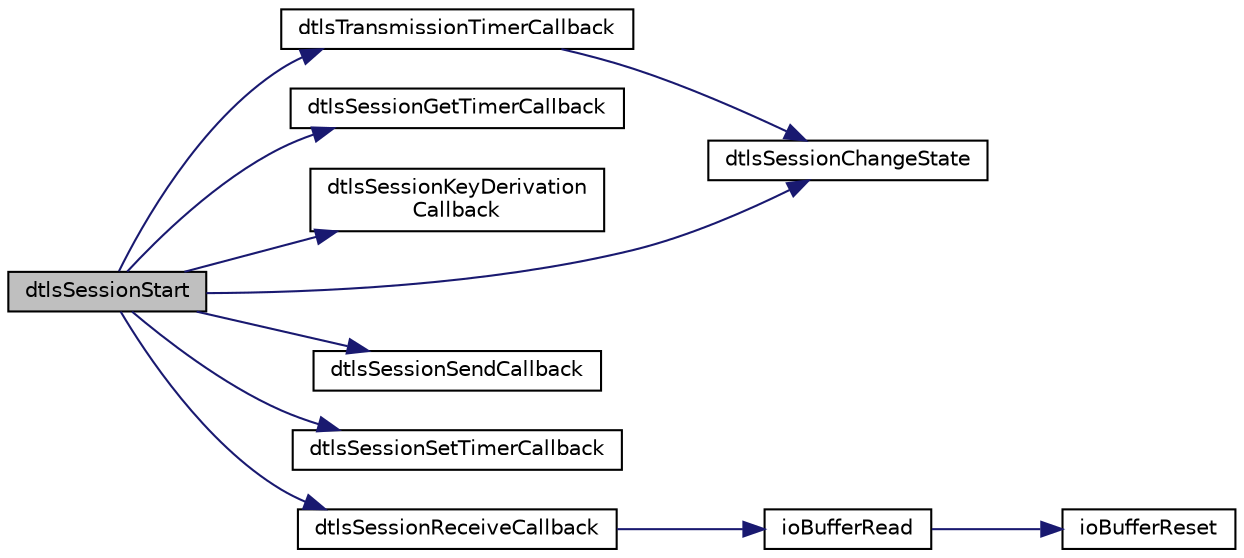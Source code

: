 digraph "dtlsSessionStart"
{
 // LATEX_PDF_SIZE
  edge [fontname="Helvetica",fontsize="10",labelfontname="Helvetica",labelfontsize="10"];
  node [fontname="Helvetica",fontsize="10",shape=record];
  rankdir="LR";
  Node1 [label="dtlsSessionStart",height=0.2,width=0.4,color="black", fillcolor="grey75", style="filled", fontcolor="black",tooltip=" "];
  Node1 -> Node2 [color="midnightblue",fontsize="10",style="solid",fontname="Helvetica"];
  Node2 [label="dtlsSessionChangeState",height=0.2,width=0.4,color="black", fillcolor="white", style="filled",URL="$Dtls_8c.html#ac7d96e418743c4a3c14e2e766340734c",tooltip=" "];
  Node1 -> Node3 [color="midnightblue",fontsize="10",style="solid",fontname="Helvetica"];
  Node3 [label="dtlsSessionGetTimerCallback",height=0.2,width=0.4,color="black", fillcolor="white", style="filled",URL="$Dtls__mbedtls_8c.html#a2e23c7ed12431fc6cc745c277d9cdfe7",tooltip=" "];
  Node1 -> Node4 [color="midnightblue",fontsize="10",style="solid",fontname="Helvetica"];
  Node4 [label="dtlsSessionKeyDerivation\lCallback",height=0.2,width=0.4,color="black", fillcolor="white", style="filled",URL="$Dtls__mbedtls_8c.html#acb76c8f97caeeed13b80dce1adb0ccad",tooltip=" "];
  Node1 -> Node5 [color="midnightblue",fontsize="10",style="solid",fontname="Helvetica"];
  Node5 [label="dtlsSessionReceiveCallback",height=0.2,width=0.4,color="black", fillcolor="white", style="filled",URL="$Dtls__mbedtls_8c.html#a1587189b7d49a6d1e3a51106638e2b8a",tooltip=" "];
  Node5 -> Node6 [color="midnightblue",fontsize="10",style="solid",fontname="Helvetica"];
  Node6 [label="ioBufferRead",height=0.2,width=0.4,color="black", fillcolor="white", style="filled",URL="$IOBuffer_8c.html#a843a7453279a2960b0dda4d7d7afa45e",tooltip=" "];
  Node6 -> Node7 [color="midnightblue",fontsize="10",style="solid",fontname="Helvetica"];
  Node7 [label="ioBufferReset",height=0.2,width=0.4,color="black", fillcolor="white", style="filled",URL="$IOBuffer_8c.html#a04baed52cfc34b413a5dd087bf197c06",tooltip=" "];
  Node1 -> Node8 [color="midnightblue",fontsize="10",style="solid",fontname="Helvetica"];
  Node8 [label="dtlsSessionSendCallback",height=0.2,width=0.4,color="black", fillcolor="white", style="filled",URL="$Dtls__mbedtls_8c.html#aa858aca7dff509cb493619172fb2330b",tooltip=" "];
  Node1 -> Node9 [color="midnightblue",fontsize="10",style="solid",fontname="Helvetica"];
  Node9 [label="dtlsSessionSetTimerCallback",height=0.2,width=0.4,color="black", fillcolor="white", style="filled",URL="$Dtls__mbedtls_8c.html#a674b77a3812f02df7cace1d2f4416f3b",tooltip=" "];
  Node1 -> Node10 [color="midnightblue",fontsize="10",style="solid",fontname="Helvetica"];
  Node10 [label="dtlsTransmissionTimerCallback",height=0.2,width=0.4,color="black", fillcolor="white", style="filled",URL="$Dtls__mbedtls_8c.html#af9a81361c6870b54ba2accc75c8fc2ff",tooltip=" "];
  Node10 -> Node2 [color="midnightblue",fontsize="10",style="solid",fontname="Helvetica"];
}
